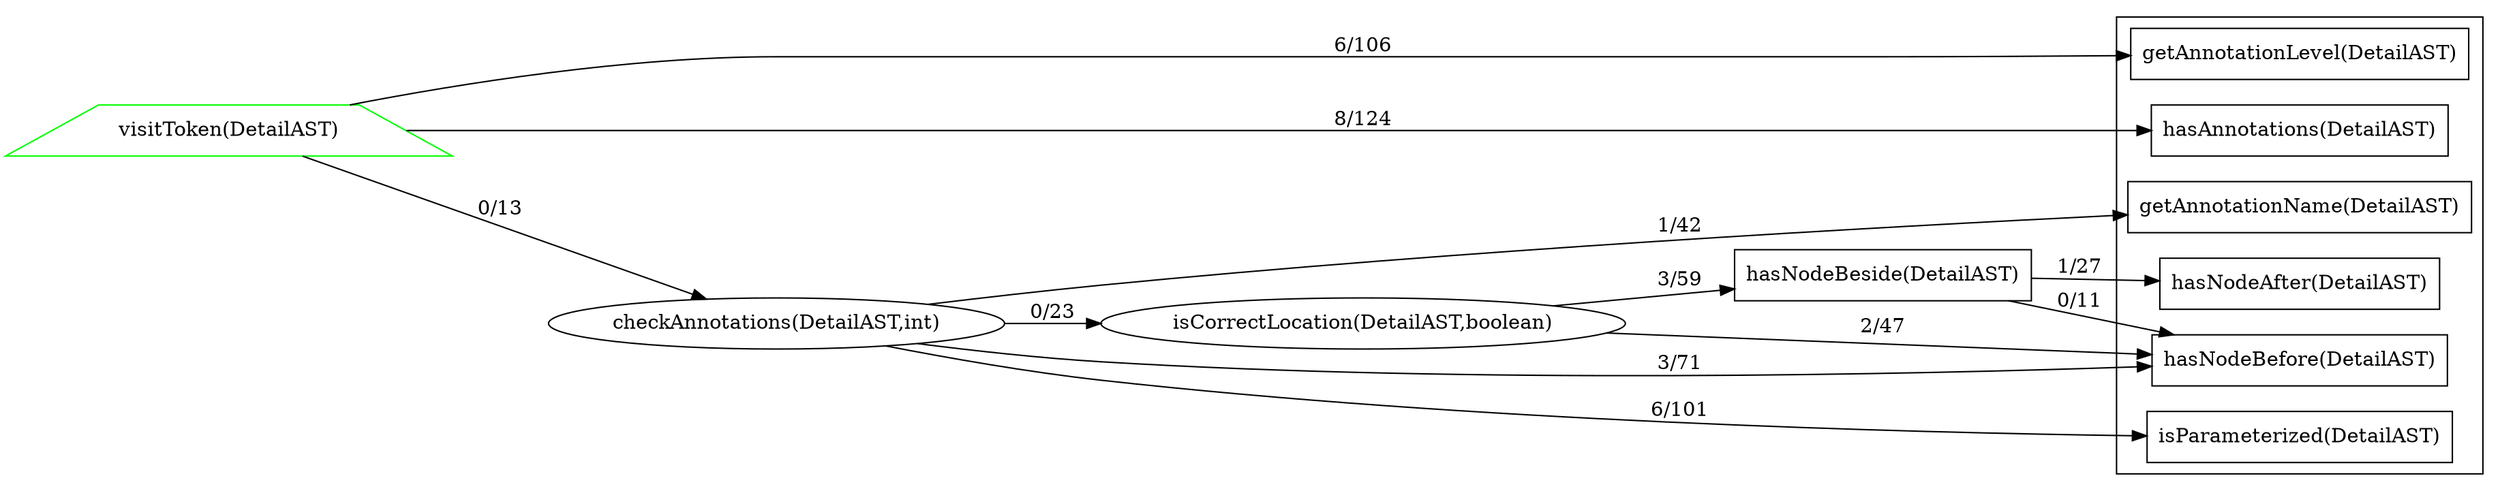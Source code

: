 digraph dependencies {
rankdir = "LR";
subgraph clustersimple {
"hasNodeBefore(DetailAST)" [ color="#000000ff" shape="polygon" ];
"getAnnotationLevel(DetailAST)" [ color="#000000ff" shape="polygon" ];
"isParameterized(DetailAST)" [ color="#000000ff" shape="polygon" ];
"hasAnnotations(DetailAST)" [ color="#000000ff" shape="polygon" ];
"getAnnotationName(DetailAST)" [ color="#000000ff" shape="polygon" ];
"hasNodeAfter(DetailAST)" [ color="#000000ff" shape="polygon" ];
}
"hasNodeBeside(DetailAST)" [ color="#000000ff" shape="polygon" ];
"visitToken(DetailAST)" [ color="#00ff00ff" shape="trapezium" ];
"checkAnnotations(DetailAST,int)" [ color="#000000ff" ];
"isCorrectLocation(DetailAST,boolean)" [ color="#000000ff" ];
"hasNodeBeside(DetailAST)" -> "hasNodeBefore(DetailAST)" [ label="0/11" ];
"hasNodeBeside(DetailAST)" -> "hasNodeAfter(DetailAST)" [ label="1/27" ];
"visitToken(DetailAST)" -> "getAnnotationLevel(DetailAST)" [ label="6/106" ];
"visitToken(DetailAST)" -> "hasAnnotations(DetailAST)" [ label="8/124" ];
"visitToken(DetailAST)" -> "checkAnnotations(DetailAST,int)" [ label="0/13" ];
"checkAnnotations(DetailAST,int)" -> "hasNodeBefore(DetailAST)" [ label="3/71" ];
"checkAnnotations(DetailAST,int)" -> "isParameterized(DetailAST)" [ label="6/101" ];
"checkAnnotations(DetailAST,int)" -> "isCorrectLocation(DetailAST,boolean)" [ label="0/23" ];
"checkAnnotations(DetailAST,int)" -> "getAnnotationName(DetailAST)" [ label="1/42" ];
"isCorrectLocation(DetailAST,boolean)" -> "hasNodeBefore(DetailAST)" [ label="2/47" ];
"isCorrectLocation(DetailAST,boolean)" -> "hasNodeBeside(DetailAST)" [ label="3/59" ];
/*
Legend
Node border color:
    a) GREEN - public
    b) YELLOW - protected
    c) BLACK - private
    d) BLUE - default
Node shape:
    if static - rectangle
    otherwise if override - trapezium
    otherwise if overloaded - triangle
    otherwise ellipse

*/
}